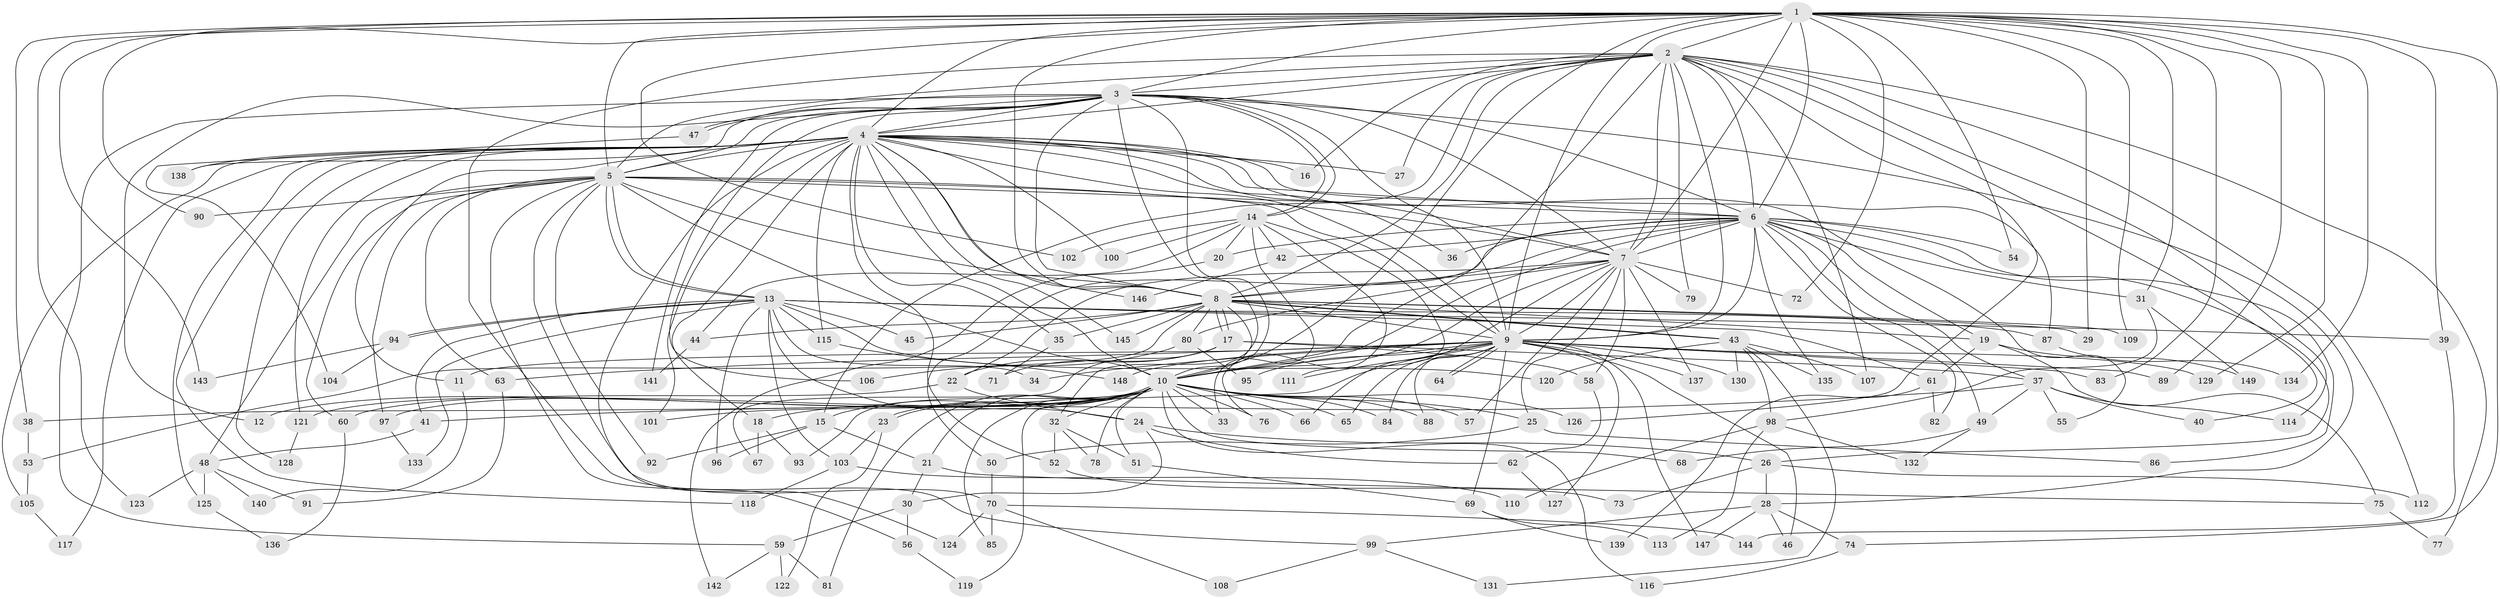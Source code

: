 // coarse degree distribution, {23: 0.008547008547008548, 17: 0.017094017094017096, 21: 0.008547008547008548, 27: 0.008547008547008548, 18: 0.008547008547008548, 22: 0.008547008547008548, 16: 0.008547008547008548, 38: 0.008547008547008548, 30: 0.008547008547008548, 3: 0.19658119658119658, 11: 0.008547008547008548, 6: 0.017094017094017096, 7: 0.02564102564102564, 5: 0.042735042735042736, 4: 0.08547008547008547, 2: 0.5213675213675214, 8: 0.008547008547008548, 1: 0.008547008547008548}
// Generated by graph-tools (version 1.1) at 2025/41/03/06/25 10:41:37]
// undirected, 149 vertices, 323 edges
graph export_dot {
graph [start="1"]
  node [color=gray90,style=filled];
  1;
  2;
  3;
  4;
  5;
  6;
  7;
  8;
  9;
  10;
  11;
  12;
  13;
  14;
  15;
  16;
  17;
  18;
  19;
  20;
  21;
  22;
  23;
  24;
  25;
  26;
  27;
  28;
  29;
  30;
  31;
  32;
  33;
  34;
  35;
  36;
  37;
  38;
  39;
  40;
  41;
  42;
  43;
  44;
  45;
  46;
  47;
  48;
  49;
  50;
  51;
  52;
  53;
  54;
  55;
  56;
  57;
  58;
  59;
  60;
  61;
  62;
  63;
  64;
  65;
  66;
  67;
  68;
  69;
  70;
  71;
  72;
  73;
  74;
  75;
  76;
  77;
  78;
  79;
  80;
  81;
  82;
  83;
  84;
  85;
  86;
  87;
  88;
  89;
  90;
  91;
  92;
  93;
  94;
  95;
  96;
  97;
  98;
  99;
  100;
  101;
  102;
  103;
  104;
  105;
  106;
  107;
  108;
  109;
  110;
  111;
  112;
  113;
  114;
  115;
  116;
  117;
  118;
  119;
  120;
  121;
  122;
  123;
  124;
  125;
  126;
  127;
  128;
  129;
  130;
  131;
  132;
  133;
  134;
  135;
  136;
  137;
  138;
  139;
  140;
  141;
  142;
  143;
  144;
  145;
  146;
  147;
  148;
  149;
  1 -- 2;
  1 -- 3;
  1 -- 4;
  1 -- 5;
  1 -- 6;
  1 -- 7;
  1 -- 8;
  1 -- 9;
  1 -- 10;
  1 -- 29;
  1 -- 31;
  1 -- 38;
  1 -- 39;
  1 -- 54;
  1 -- 72;
  1 -- 74;
  1 -- 83;
  1 -- 89;
  1 -- 90;
  1 -- 102;
  1 -- 109;
  1 -- 123;
  1 -- 129;
  1 -- 134;
  1 -- 143;
  2 -- 3;
  2 -- 4;
  2 -- 5;
  2 -- 6;
  2 -- 7;
  2 -- 8;
  2 -- 9;
  2 -- 10;
  2 -- 15;
  2 -- 16;
  2 -- 27;
  2 -- 40;
  2 -- 77;
  2 -- 79;
  2 -- 99;
  2 -- 107;
  2 -- 112;
  2 -- 114;
  2 -- 126;
  3 -- 4;
  3 -- 5;
  3 -- 6;
  3 -- 7;
  3 -- 8;
  3 -- 9;
  3 -- 10;
  3 -- 12;
  3 -- 14;
  3 -- 14;
  3 -- 28;
  3 -- 32;
  3 -- 47;
  3 -- 47;
  3 -- 59;
  3 -- 106;
  3 -- 138;
  3 -- 141;
  4 -- 5;
  4 -- 6;
  4 -- 7;
  4 -- 8;
  4 -- 9;
  4 -- 10;
  4 -- 11;
  4 -- 16;
  4 -- 18;
  4 -- 27;
  4 -- 35;
  4 -- 36;
  4 -- 52;
  4 -- 55;
  4 -- 87;
  4 -- 100;
  4 -- 101;
  4 -- 105;
  4 -- 115;
  4 -- 117;
  4 -- 118;
  4 -- 121;
  4 -- 124;
  4 -- 125;
  4 -- 128;
  4 -- 138;
  4 -- 145;
  4 -- 146;
  5 -- 6;
  5 -- 7;
  5 -- 8;
  5 -- 9;
  5 -- 10;
  5 -- 13;
  5 -- 13;
  5 -- 48;
  5 -- 56;
  5 -- 60;
  5 -- 63;
  5 -- 70;
  5 -- 90;
  5 -- 92;
  5 -- 97;
  6 -- 7;
  6 -- 8;
  6 -- 9;
  6 -- 10;
  6 -- 19;
  6 -- 20;
  6 -- 26;
  6 -- 31;
  6 -- 36;
  6 -- 37;
  6 -- 42;
  6 -- 49;
  6 -- 50;
  6 -- 54;
  6 -- 82;
  6 -- 86;
  6 -- 135;
  7 -- 8;
  7 -- 9;
  7 -- 10;
  7 -- 22;
  7 -- 25;
  7 -- 57;
  7 -- 58;
  7 -- 66;
  7 -- 72;
  7 -- 79;
  7 -- 80;
  7 -- 137;
  8 -- 9;
  8 -- 10;
  8 -- 17;
  8 -- 17;
  8 -- 19;
  8 -- 29;
  8 -- 35;
  8 -- 43;
  8 -- 43;
  8 -- 44;
  8 -- 45;
  8 -- 53;
  8 -- 80;
  8 -- 109;
  8 -- 145;
  9 -- 10;
  9 -- 11;
  9 -- 34;
  9 -- 46;
  9 -- 63;
  9 -- 64;
  9 -- 64;
  9 -- 65;
  9 -- 69;
  9 -- 83;
  9 -- 84;
  9 -- 88;
  9 -- 89;
  9 -- 95;
  9 -- 111;
  9 -- 119;
  9 -- 127;
  9 -- 129;
  9 -- 130;
  9 -- 137;
  9 -- 147;
  9 -- 148;
  10 -- 12;
  10 -- 15;
  10 -- 18;
  10 -- 21;
  10 -- 23;
  10 -- 23;
  10 -- 25;
  10 -- 32;
  10 -- 33;
  10 -- 38;
  10 -- 51;
  10 -- 57;
  10 -- 65;
  10 -- 66;
  10 -- 68;
  10 -- 76;
  10 -- 78;
  10 -- 81;
  10 -- 84;
  10 -- 85;
  10 -- 88;
  10 -- 93;
  10 -- 97;
  10 -- 101;
  10 -- 116;
  10 -- 121;
  10 -- 126;
  11 -- 140;
  13 -- 24;
  13 -- 34;
  13 -- 39;
  13 -- 41;
  13 -- 45;
  13 -- 61;
  13 -- 87;
  13 -- 94;
  13 -- 94;
  13 -- 96;
  13 -- 103;
  13 -- 115;
  13 -- 120;
  13 -- 133;
  14 -- 20;
  14 -- 33;
  14 -- 42;
  14 -- 44;
  14 -- 76;
  14 -- 100;
  14 -- 102;
  14 -- 111;
  15 -- 21;
  15 -- 92;
  15 -- 96;
  17 -- 22;
  17 -- 37;
  17 -- 58;
  17 -- 67;
  17 -- 71;
  18 -- 67;
  18 -- 93;
  19 -- 61;
  19 -- 75;
  19 -- 149;
  20 -- 142;
  21 -- 30;
  21 -- 75;
  22 -- 24;
  22 -- 60;
  23 -- 103;
  23 -- 122;
  24 -- 26;
  24 -- 30;
  24 -- 62;
  25 -- 50;
  25 -- 86;
  26 -- 28;
  26 -- 73;
  26 -- 112;
  28 -- 46;
  28 -- 74;
  28 -- 99;
  28 -- 147;
  30 -- 56;
  30 -- 59;
  31 -- 98;
  31 -- 149;
  32 -- 51;
  32 -- 52;
  32 -- 78;
  35 -- 71;
  37 -- 40;
  37 -- 41;
  37 -- 49;
  37 -- 55;
  37 -- 114;
  38 -- 53;
  39 -- 144;
  41 -- 48;
  42 -- 146;
  43 -- 98;
  43 -- 107;
  43 -- 120;
  43 -- 130;
  43 -- 131;
  43 -- 135;
  44 -- 141;
  47 -- 104;
  48 -- 91;
  48 -- 123;
  48 -- 125;
  48 -- 140;
  49 -- 68;
  49 -- 132;
  50 -- 70;
  51 -- 69;
  52 -- 73;
  53 -- 105;
  56 -- 119;
  58 -- 62;
  59 -- 81;
  59 -- 122;
  59 -- 142;
  60 -- 136;
  61 -- 82;
  61 -- 139;
  62 -- 127;
  63 -- 91;
  69 -- 113;
  69 -- 139;
  70 -- 85;
  70 -- 108;
  70 -- 124;
  70 -- 144;
  74 -- 116;
  75 -- 77;
  80 -- 95;
  80 -- 106;
  87 -- 134;
  94 -- 104;
  94 -- 143;
  97 -- 133;
  98 -- 110;
  98 -- 113;
  98 -- 132;
  99 -- 108;
  99 -- 131;
  103 -- 110;
  103 -- 118;
  105 -- 117;
  115 -- 148;
  121 -- 128;
  125 -- 136;
}
